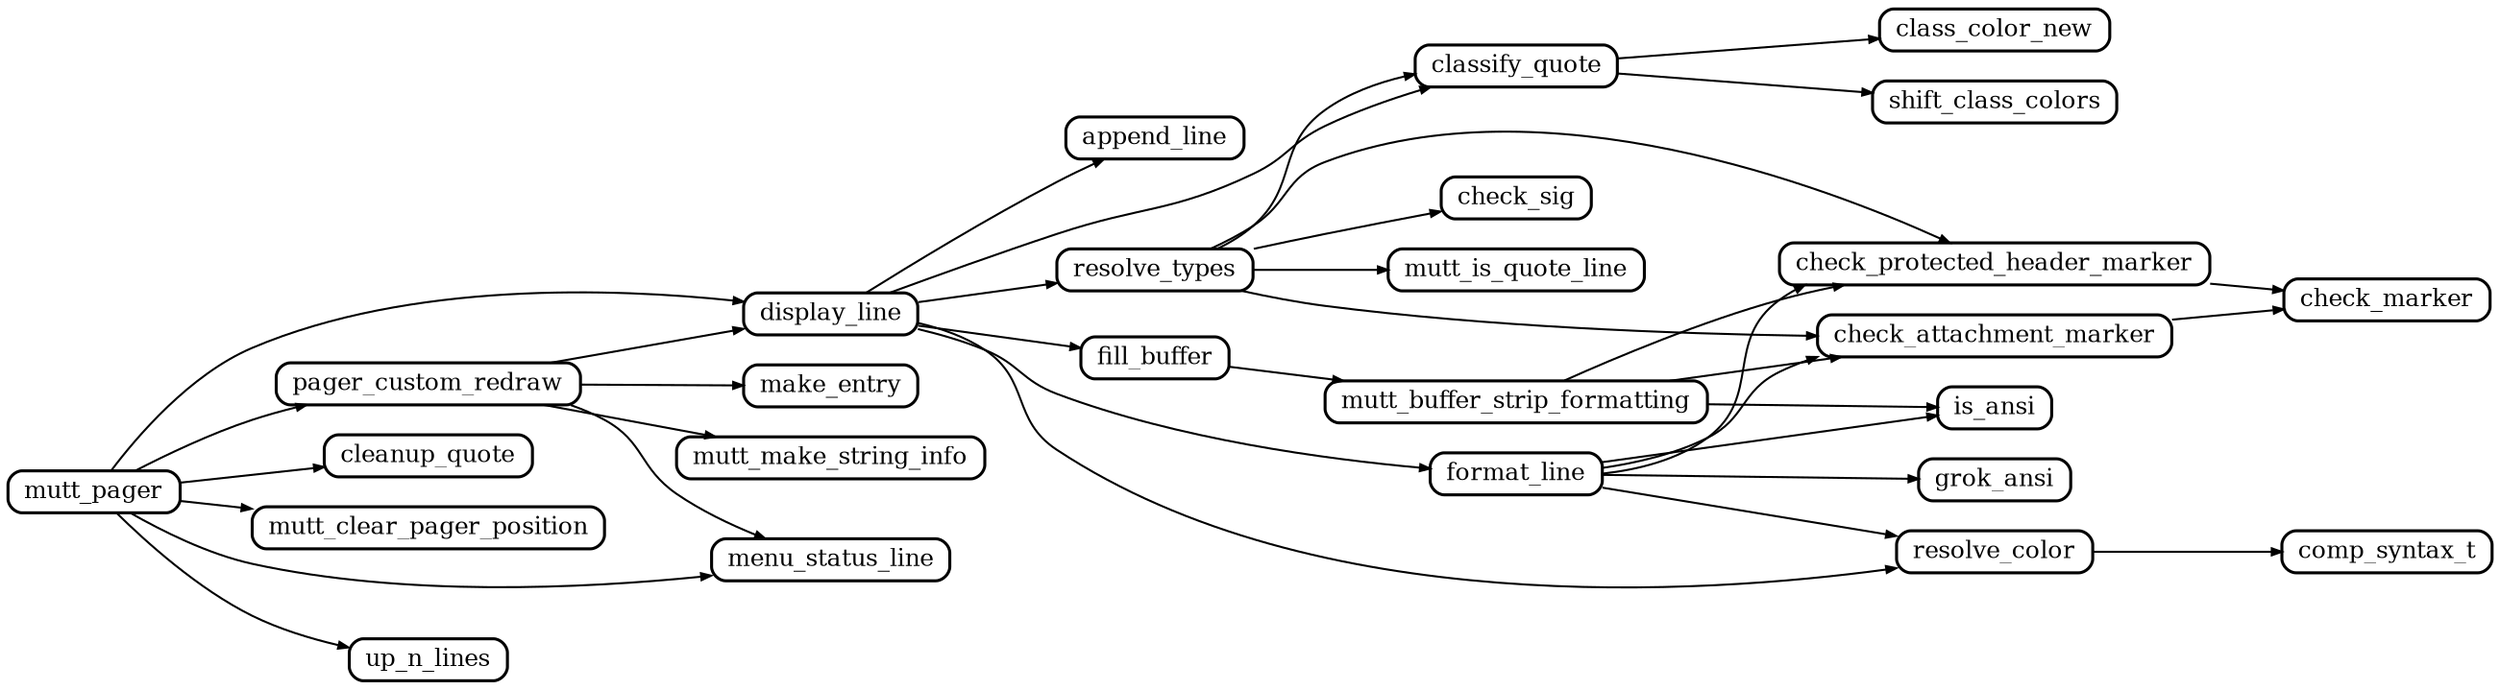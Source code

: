 // pager functions 2021-01-08
digraph pager
{
	graph [
		rankdir="LR"
		nodesep="0.2"
		ranksep="0.5"
		compound="true"
	]

	node [
		shape="Mrecord"
		fontsize="12"
		fillcolor="#ffffff"
		style="filled"
		height="0.2"
		penwidth="1.5"
		color="black"
	]

	edge [
		penwidth="1.0"
		arrowsize="0.5"
	]

	append_line
	check_attachment_marker
	check_marker
	check_protected_header_marker
	check_sig
	classify_quote
	class_color_new
	cleanup_quote
	comp_syntax_t
	display_line
	fill_buffer
	format_line
	grok_ansi
	is_ansi
	mutt_buffer_strip_formatting
	mutt_clear_pager_position
	mutt_is_quote_line
	mutt_pager
	pager_custom_redraw
	resolve_color
	resolve_types
	shift_class_colors
	up_n_lines

	check_attachment_marker       -> check_marker
	check_protected_header_marker -> check_marker
	classify_quote                -> class_color_new
	classify_quote                -> shift_class_colors
	display_line                  -> append_line
	display_line                  -> classify_quote
	display_line                  -> fill_buffer
	display_line                  -> format_line
	display_line                  -> resolve_color
	display_line                  -> resolve_types
	fill_buffer                   -> mutt_buffer_strip_formatting
	format_line                   -> check_attachment_marker
	format_line                   -> check_protected_header_marker
	format_line                   -> grok_ansi
	format_line                   -> is_ansi
	format_line                   -> resolve_color
	mutt_buffer_strip_formatting  -> check_attachment_marker
	mutt_buffer_strip_formatting  -> check_protected_header_marker
	mutt_buffer_strip_formatting  -> is_ansi
	mutt_pager                    -> cleanup_quote
	mutt_pager                    -> display_line
	mutt_pager                    -> menu_status_line
	mutt_pager                    -> mutt_clear_pager_position
	mutt_pager                    -> pager_custom_redraw
	mutt_pager                    -> up_n_lines
	pager_custom_redraw           -> display_line
	pager_custom_redraw           -> make_entry
	pager_custom_redraw           -> menu_status_line
	pager_custom_redraw           -> mutt_make_string_info
	resolve_color                 -> comp_syntax_t
	resolve_types                 -> check_attachment_marker
	resolve_types                 -> check_protected_header_marker
	resolve_types                 -> check_sig
	resolve_types                 -> classify_quote
	resolve_types                 -> mutt_is_quote_line

}
